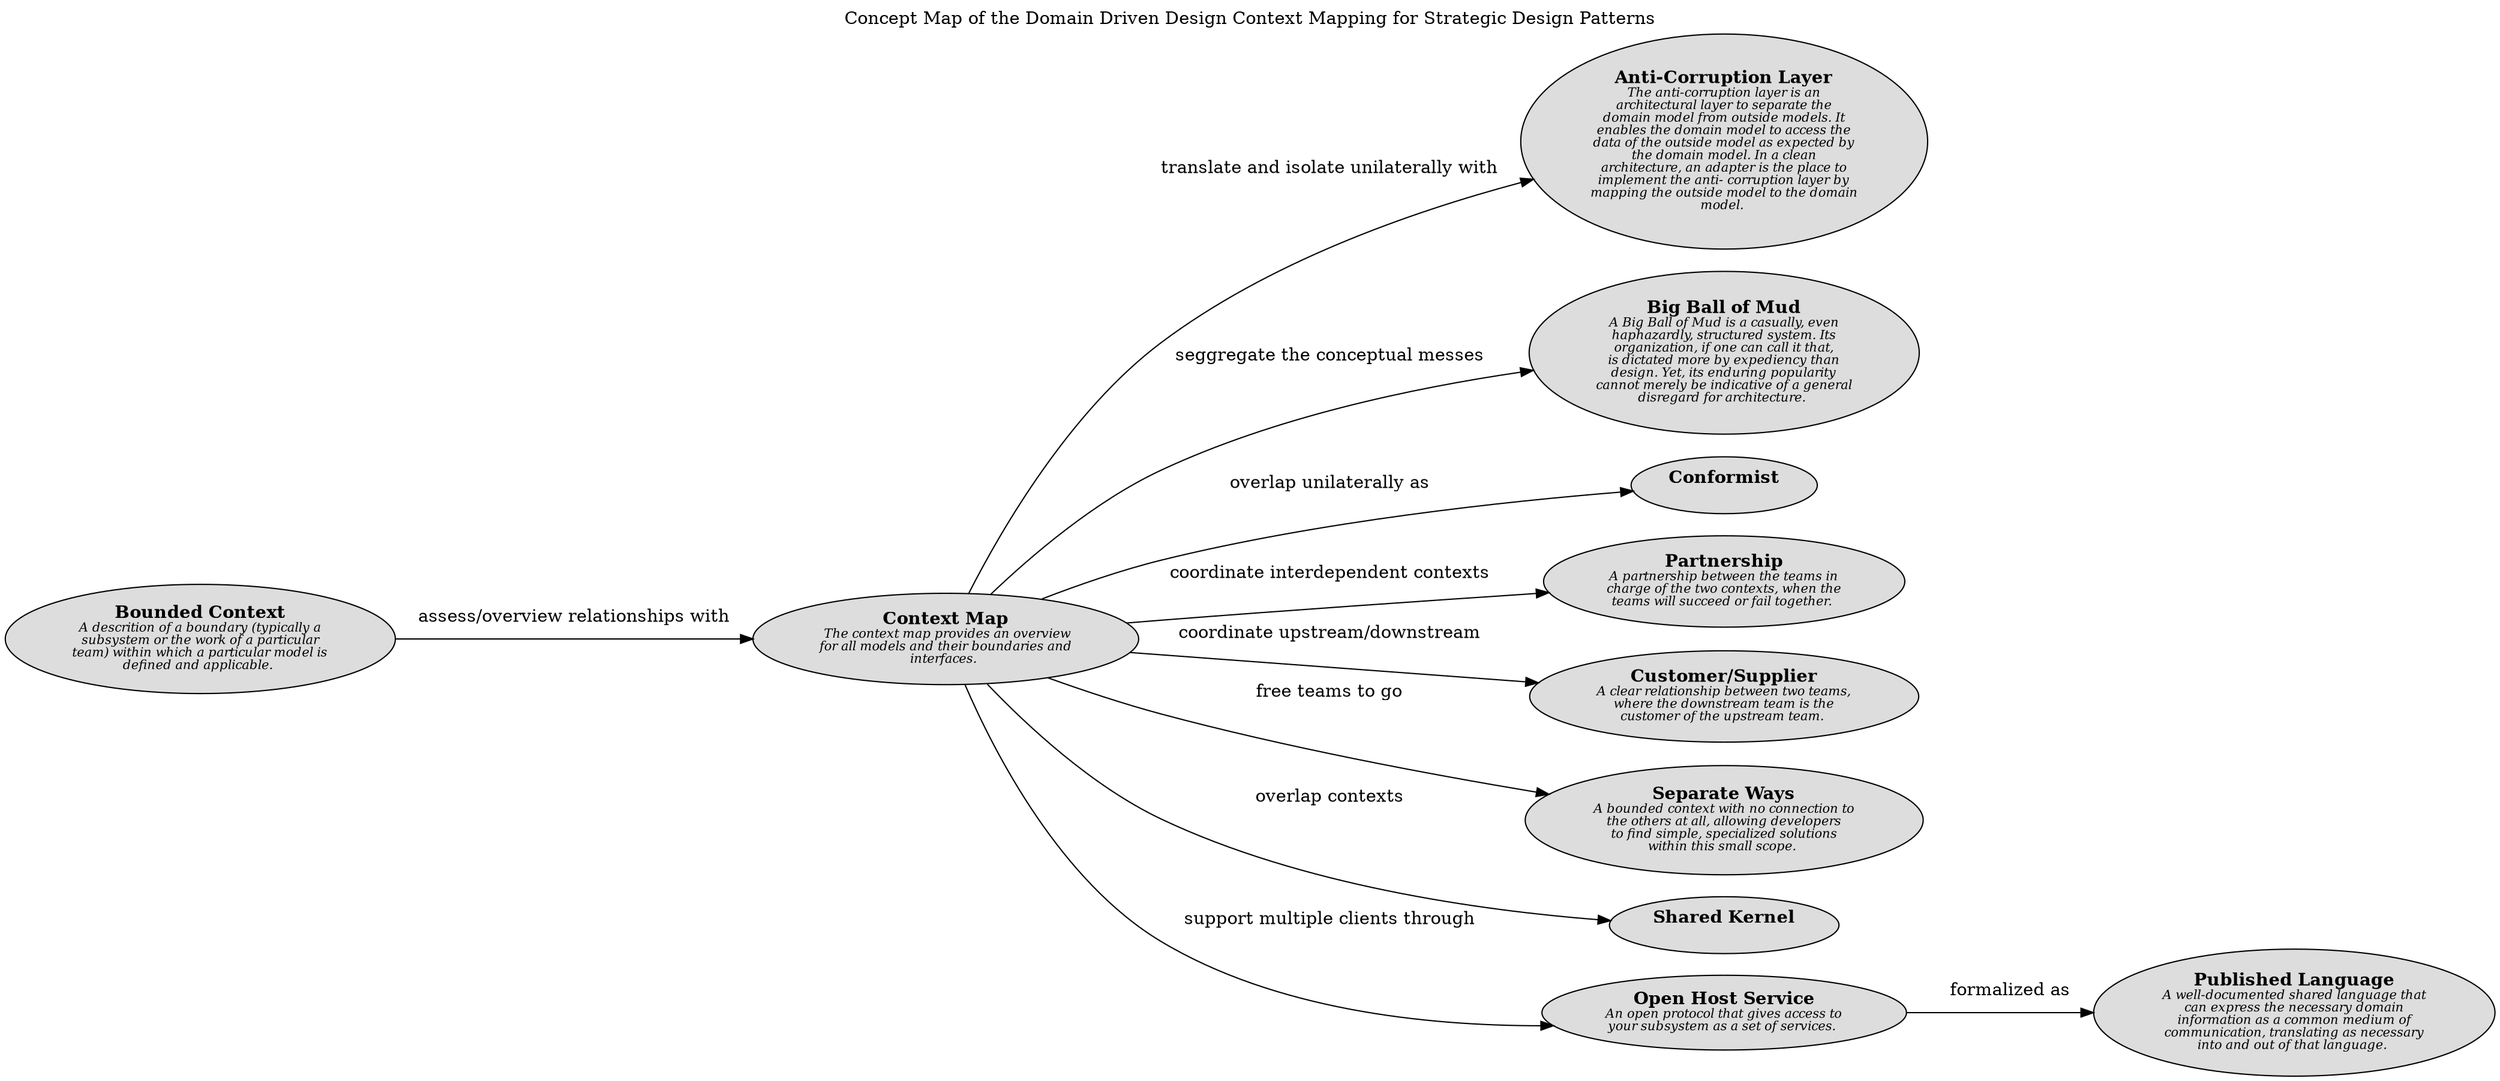digraph "Concept Map of the Domain Driven Design Context Mapping for Strategic Design Patterns" {
  labelloc= "t"
  label="Concept Map of the Domain Driven Design Context Mapping for Strategic Design Patterns"
  rankdir="LR"

  layout=dot
software_development_domain_driven_design_context_mapping__c_published_language [shape=ellipse style=filled fillcolor="#dddddd" label=<<B>Published Language</B><BR/><FONT POINT-SIZE="10"><I>A well-documented shared language that<BR/>can express the necessary domain<BR/>information as a common medium of<BR/>communication, translating as necessary<BR/>into and out of that language. </I></FONT>>]
software_development_domain_driven_design_context_mapping__c_anti_corruption_layer [shape=ellipse style=filled fillcolor="#dddddd" label=<<B>Anti-Corruption Layer</B><BR/><FONT POINT-SIZE="10"><I>The anti-corruption layer is an<BR/>architectural layer to separate the<BR/>domain model from outside models. It<BR/>enables the domain model to access the<BR/>data of the outside model as expected by<BR/>the domain model. In a clean<BR/>architecture, an adapter is the place to<BR/>implement the anti- corruption layer by<BR/>mapping the outside model to the domain<BR/>model. </I></FONT>>]
software_development_domain_driven_design_context_mapping__c_big_ball_of_mud [shape=ellipse style=filled fillcolor="#dddddd" label=<<B>Big Ball of Mud</B><BR/><FONT POINT-SIZE="10"><I>A Big Ball of Mud is a casually, even<BR/>haphazardly, structured system. Its<BR/>organization, if one can call it that,<BR/>is dictated more by expediency than<BR/>design. Yet, its enduring popularity<BR/>cannot merely be indicative of a general<BR/>disregard for architecture. </I></FONT>>]
software_development_domain_driven_design_context_mapping__c_conformist [shape=ellipse style=filled fillcolor="#dddddd" label=<<B>Conformist</B><BR/><FONT POINT-SIZE="10"><I> </I></FONT>>]
software_development_domain_driven_design_modelling__c_bounded_context [shape=ellipse style=filled fillcolor="#dddddd" label=<<B>Bounded Context</B><BR/><FONT POINT-SIZE="10"><I>A descrition of a boundary (typically a<BR/>subsystem or the work of a particular<BR/>team) within which a particular model is<BR/>defined and applicable. </I></FONT>>]
software_development_domain_driven_design_context_mapping__c_partnership [shape=ellipse style=filled fillcolor="#dddddd" label=<<B>Partnership</B><BR/><FONT POINT-SIZE="10"><I>A partnership between the teams in<BR/>charge of the two contexts, when the<BR/>teams will succeed or fail together. </I></FONT>>]
software_development_domain_driven_design_context_mapping__c_customer_supplier [shape=ellipse style=filled fillcolor="#dddddd" label=<<B>Customer/Supplier</B><BR/><FONT POINT-SIZE="10"><I>A clear relationship between two teams,<BR/>where the downstream team is the<BR/>customer of the upstream team. </I></FONT>>]
software_development_domain_driven_design_context_mapping__c_separate_ways [shape=ellipse style=filled fillcolor="#dddddd" label=<<B>Separate Ways</B><BR/><FONT POINT-SIZE="10"><I>A bounded context with no connection to<BR/>the others at all, allowing developers<BR/>to find simple, specialized solutions<BR/>within this small scope. </I></FONT>>]
software_development_domain_driven_design_context_mapping__c_context_map [shape=ellipse style=filled fillcolor="#dddddd" label=<<B>Context Map</B><BR/><FONT POINT-SIZE="10"><I> The context map provides an overview<BR/>for all models and their boundaries and<BR/>interfaces. </I></FONT>>]
software_development_domain_driven_design_context_mapping__c_shared_kernel [shape=ellipse style=filled fillcolor="#dddddd" label=<<B>Shared Kernel</B><BR/><FONT POINT-SIZE="10"><I> </I></FONT>>]
software_development_domain_driven_design_context_mapping__c_open_host_service [shape=ellipse style=filled fillcolor="#dddddd" label=<<B>Open Host Service</B><BR/><FONT POINT-SIZE="10"><I>An open protocol that gives access to<BR/>your subsystem as a set of services. </I></FONT>>]
 
software_development_domain_driven_design_context_mapping__c_context_map -> software_development_domain_driven_design_context_mapping__c_conformist [label=<overlap unilaterally as<BR/><FONT POINT-SIZE="10"><I> </I></FONT>>]
software_development_domain_driven_design_context_mapping__c_context_map -> software_development_domain_driven_design_context_mapping__c_anti_corruption_layer [label=<translate and isolate unilaterally with<BR/><FONT POINT-SIZE="10"><I> </I></FONT>>]
software_development_domain_driven_design_context_mapping__c_context_map -> software_development_domain_driven_design_context_mapping__c_big_ball_of_mud [label=<seggregate the conceptual messes<BR/><FONT POINT-SIZE="10"><I> </I></FONT>>]
software_development_domain_driven_design_context_mapping__c_open_host_service -> software_development_domain_driven_design_context_mapping__c_published_language [label=<formalized as<BR/><FONT POINT-SIZE="10"><I> </I></FONT>>]
software_development_domain_driven_design_context_mapping__c_context_map -> software_development_domain_driven_design_context_mapping__c_open_host_service [label=<support multiple clients through<BR/><FONT POINT-SIZE="10"><I> </I></FONT>>]
software_development_domain_driven_design_modelling__c_bounded_context -> software_development_domain_driven_design_context_mapping__c_context_map [label=<assess/overview relationships with<BR/><FONT POINT-SIZE="10"><I> </I></FONT>>]
software_development_domain_driven_design_context_mapping__c_context_map -> software_development_domain_driven_design_context_mapping__c_customer_supplier [label=<coordinate upstream/downstream<BR/><FONT POINT-SIZE="10"><I> </I></FONT>>]
software_development_domain_driven_design_context_mapping__c_context_map -> software_development_domain_driven_design_context_mapping__c_separate_ways [label=<free teams to go<BR/><FONT POINT-SIZE="10"><I> </I></FONT>>]
software_development_domain_driven_design_context_mapping__c_context_map -> software_development_domain_driven_design_context_mapping__c_partnership [label=<coordinate interdependent contexts<BR/><FONT POINT-SIZE="10"><I> </I></FONT>>]
software_development_domain_driven_design_context_mapping__c_context_map -> software_development_domain_driven_design_context_mapping__c_shared_kernel [label=<overlap contexts<BR/><FONT POINT-SIZE="10"><I> </I></FONT>>]
 
}

// (generated by Overarch with template views/view.dot.cmb)
